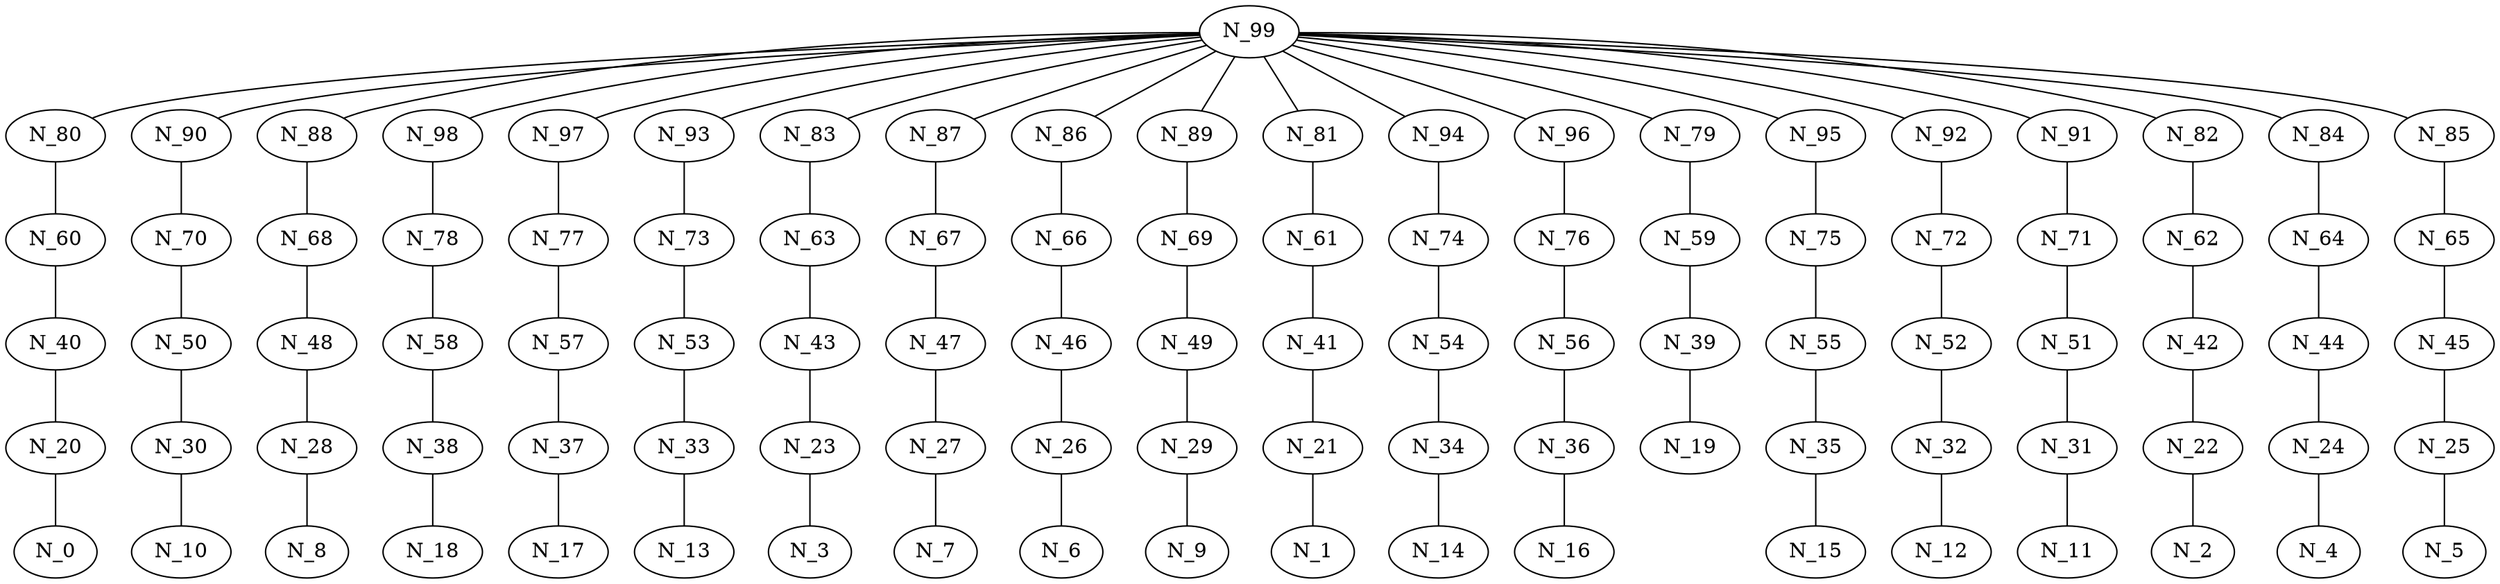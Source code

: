 graph arbolBFS_DFSIterativo {
N_80 -- N_60;
N_74 -- N_54;
N_78 -- N_58;
N_31 -- N_11;
N_68 -- N_48;
N_90 -- N_70;
N_88 -- N_68;
N_35 -- N_15;
N_60 -- N_40;
N_70 -- N_50;
N_45 -- N_25;
N_98 -- N_78;
N_99 -- N_98;
N_99 -- N_97;
N_55 -- N_35;
N_50 -- N_30;
N_93 -- N_73;
N_40 -- N_20;
N_59 -- N_39;
N_65 -- N_45;
N_49 -- N_29;
N_30 -- N_10;
N_83 -- N_63;
N_39 -- N_19;
N_75 -- N_55;
N_99 -- N_87;
N_73 -- N_53;
N_99 -- N_86;
N_99 -- N_89;
N_67 -- N_47;
N_99 -- N_88;
N_81 -- N_61;
N_32 -- N_12;
N_87 -- N_67;
N_22 -- N_2;
N_23 -- N_3;
N_36 -- N_16;
N_26 -- N_6;
N_99 -- N_94;
N_99 -- N_93;
N_27 -- N_7;
N_99 -- N_96;
N_79 -- N_59;
N_99 -- N_95;
N_99 -- N_90;
N_99 -- N_92;
N_99 -- N_91;
N_61 -- N_41;
N_99 -- N_79;
N_44 -- N_24;
N_96 -- N_76;
N_41 -- N_21;
N_92 -- N_72;
N_64 -- N_44;
N_56 -- N_36;
N_99 -- N_83;
N_99 -- N_82;
N_84 -- N_64;
N_99 -- N_85;
N_99 -- N_84;
N_48 -- N_28;
N_99 -- N_81;
N_99 -- N_80;
N_82 -- N_62;
N_76 -- N_56;
N_72 -- N_52;
N_86 -- N_66;
N_62 -- N_42;
N_33 -- N_13;
N_43 -- N_23;
N_52 -- N_32;
N_53 -- N_33;
N_47 -- N_27;
N_37 -- N_17;
N_95 -- N_75;
N_85 -- N_65;
N_91 -- N_71;
N_57 -- N_37;
N_69 -- N_49;
N_77 -- N_57;
N_63 -- N_43;
N_34 -- N_14;
N_20 -- N_0;
N_21 -- N_1;
N_24 -- N_4;
N_25 -- N_5;
N_71 -- N_51;
N_42 -- N_22;
N_89 -- N_69;
N_28 -- N_8;
N_29 -- N_9;
N_97 -- N_77;
N_51 -- N_31;
N_46 -- N_26;
N_38 -- N_18;
N_54 -- N_34;
N_58 -- N_38;
N_94 -- N_74;
N_66 -- N_46;
}